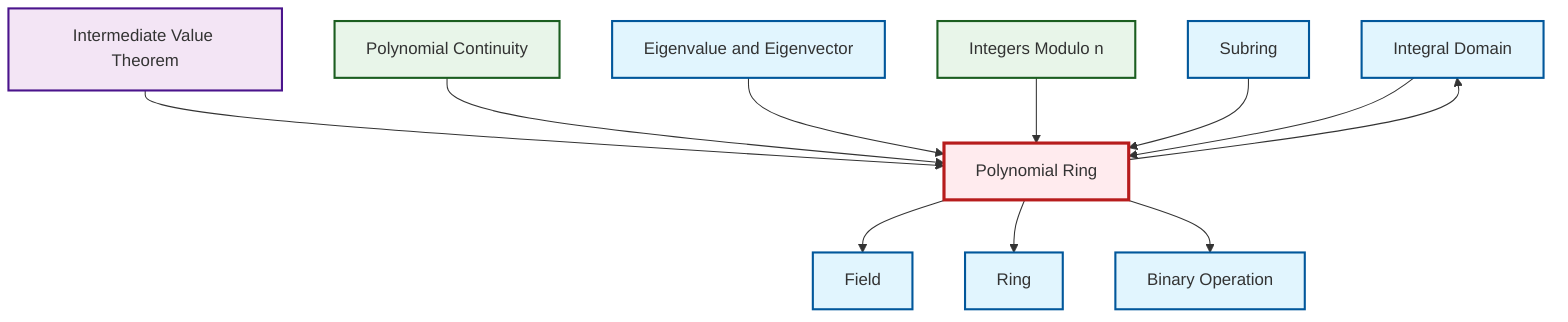 graph TD
    classDef definition fill:#e1f5fe,stroke:#01579b,stroke-width:2px
    classDef theorem fill:#f3e5f5,stroke:#4a148c,stroke-width:2px
    classDef axiom fill:#fff3e0,stroke:#e65100,stroke-width:2px
    classDef example fill:#e8f5e9,stroke:#1b5e20,stroke-width:2px
    classDef current fill:#ffebee,stroke:#b71c1c,stroke-width:3px
    def-integral-domain["Integral Domain"]:::definition
    def-polynomial-ring["Polynomial Ring"]:::definition
    thm-intermediate-value["Intermediate Value Theorem"]:::theorem
    def-binary-operation["Binary Operation"]:::definition
    def-field["Field"]:::definition
    def-ring["Ring"]:::definition
    ex-quotient-integers-mod-n["Integers Modulo n"]:::example
    def-subring["Subring"]:::definition
    def-eigenvalue-eigenvector["Eigenvalue and Eigenvector"]:::definition
    ex-polynomial-continuity["Polynomial Continuity"]:::example
    thm-intermediate-value --> def-polynomial-ring
    def-polynomial-ring --> def-field
    ex-polynomial-continuity --> def-polynomial-ring
    def-eigenvalue-eigenvector --> def-polynomial-ring
    ex-quotient-integers-mod-n --> def-polynomial-ring
    def-subring --> def-polynomial-ring
    def-polynomial-ring --> def-ring
    def-integral-domain --> def-polynomial-ring
    def-polynomial-ring --> def-binary-operation
    def-polynomial-ring --> def-integral-domain
    class def-polynomial-ring current